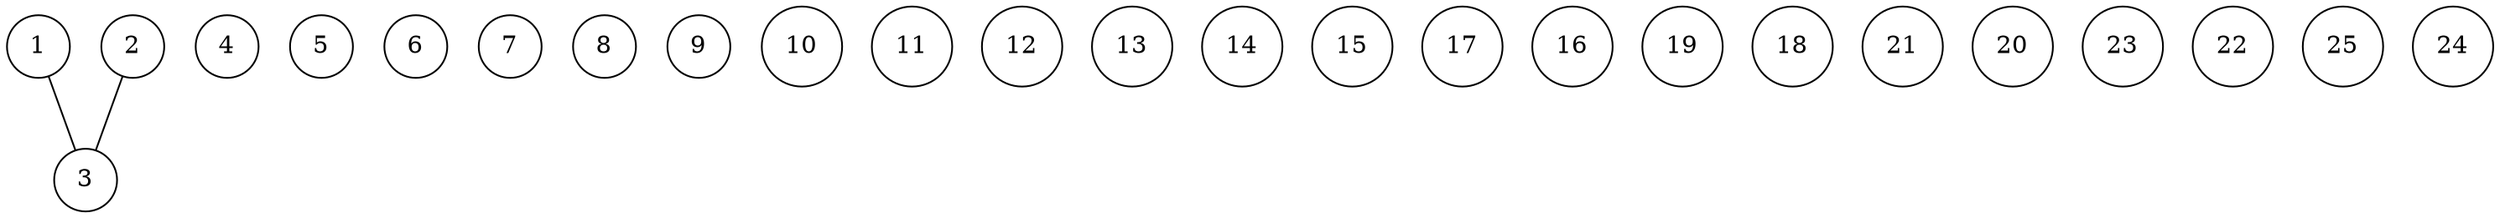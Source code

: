 graph ig {
    node [shape = circle];
1;
2;
3;
4;
5;
6;
7;
8;
9;
10;
11;
12;
13;
14;
15;
17;
16;
19;
18;
21;
20;
23;
22;
25;
24;
1 -- 3;
2 -- 3;
}

